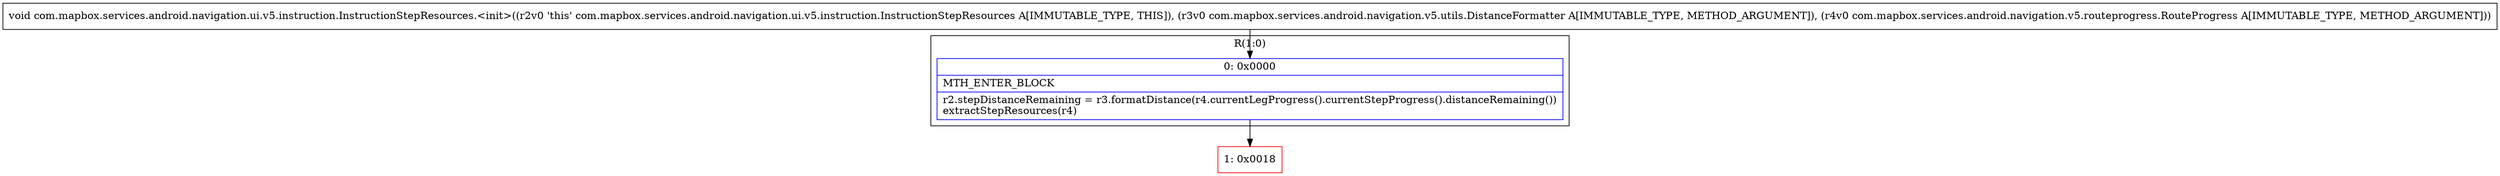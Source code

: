 digraph "CFG forcom.mapbox.services.android.navigation.ui.v5.instruction.InstructionStepResources.\<init\>(Lcom\/mapbox\/services\/android\/navigation\/v5\/utils\/DistanceFormatter;Lcom\/mapbox\/services\/android\/navigation\/v5\/routeprogress\/RouteProgress;)V" {
subgraph cluster_Region_1662361145 {
label = "R(1:0)";
node [shape=record,color=blue];
Node_0 [shape=record,label="{0\:\ 0x0000|MTH_ENTER_BLOCK\l|r2.stepDistanceRemaining = r3.formatDistance(r4.currentLegProgress().currentStepProgress().distanceRemaining())\lextractStepResources(r4)\l}"];
}
Node_1 [shape=record,color=red,label="{1\:\ 0x0018}"];
MethodNode[shape=record,label="{void com.mapbox.services.android.navigation.ui.v5.instruction.InstructionStepResources.\<init\>((r2v0 'this' com.mapbox.services.android.navigation.ui.v5.instruction.InstructionStepResources A[IMMUTABLE_TYPE, THIS]), (r3v0 com.mapbox.services.android.navigation.v5.utils.DistanceFormatter A[IMMUTABLE_TYPE, METHOD_ARGUMENT]), (r4v0 com.mapbox.services.android.navigation.v5.routeprogress.RouteProgress A[IMMUTABLE_TYPE, METHOD_ARGUMENT])) }"];
MethodNode -> Node_0;
Node_0 -> Node_1;
}

